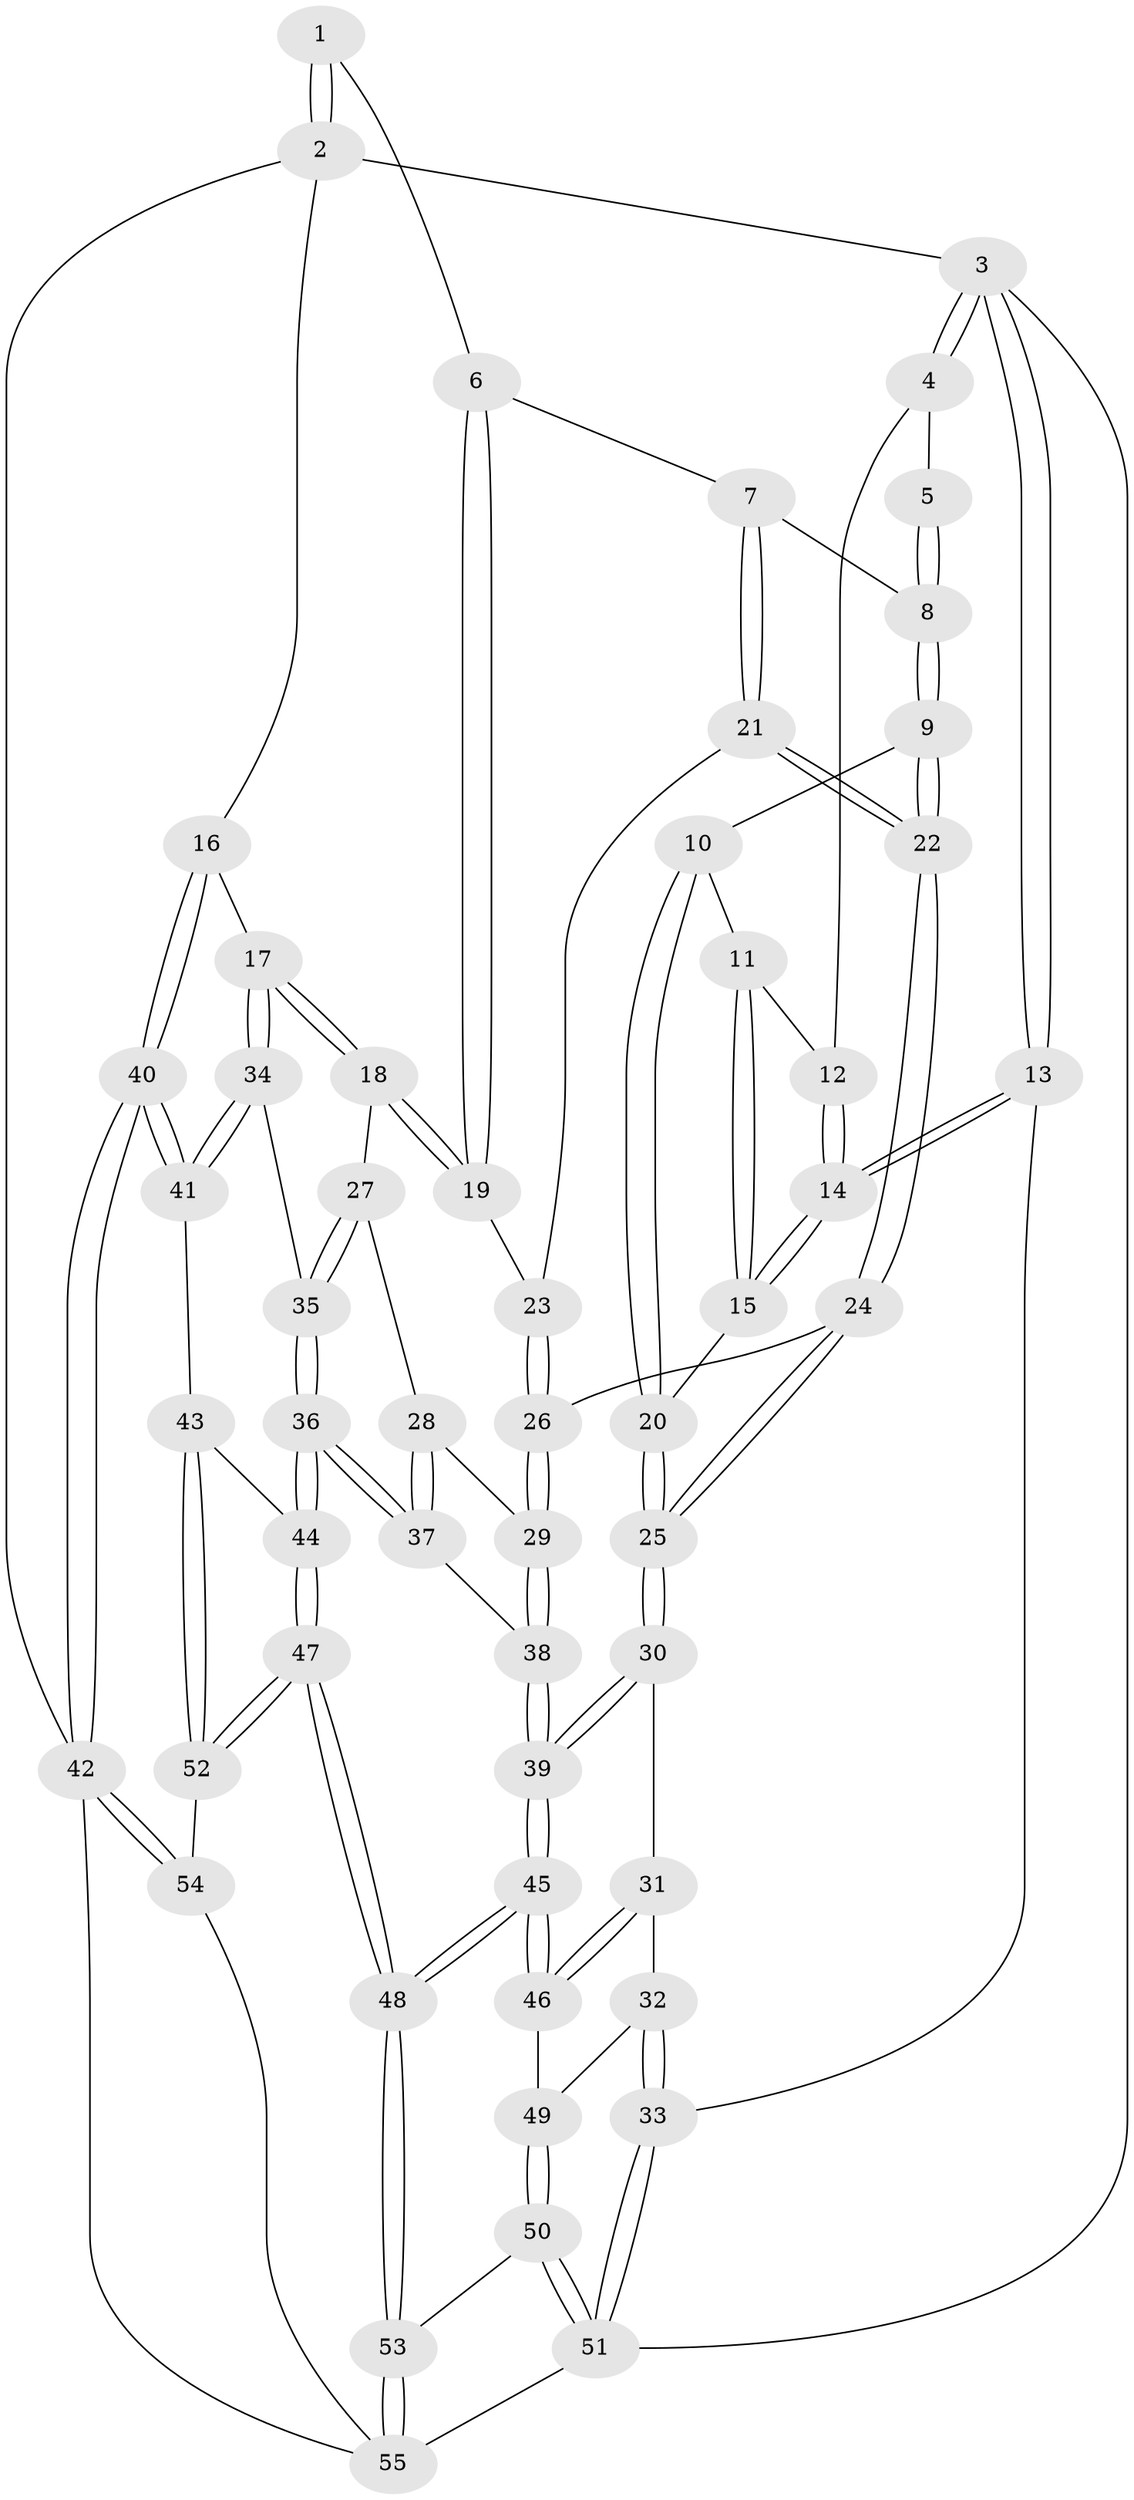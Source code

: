 // Generated by graph-tools (version 1.1) at 2025/16/03/09/25 04:16:47]
// undirected, 55 vertices, 134 edges
graph export_dot {
graph [start="1"]
  node [color=gray90,style=filled];
  1 [pos="+0.6382426526973545+0"];
  2 [pos="+1+0"];
  3 [pos="+0+0"];
  4 [pos="+0.2678561547378089+0"];
  5 [pos="+0.33579341789979217+0"];
  6 [pos="+0.5793709850961094+0.10648455520325892"];
  7 [pos="+0.476034544070663+0.12501840442039067"];
  8 [pos="+0.4382862275477409+0.07422915328715551"];
  9 [pos="+0.3421542753897224+0.15294032640764837"];
  10 [pos="+0.31334580867741646+0.1375895364867331"];
  11 [pos="+0.27397027359652937+0.017707869667281766"];
  12 [pos="+0.25647211099073747+0"];
  13 [pos="+0+0.30431565607151245"];
  14 [pos="+0.037208706628150776+0.2441829626783449"];
  15 [pos="+0.17163814934142377+0.24152514733655903"];
  16 [pos="+1+0"];
  17 [pos="+1+0"];
  18 [pos="+0.7987789976754855+0.20571782605967176"];
  19 [pos="+0.6477829190563865+0.19103506619842595"];
  20 [pos="+0.20494417748286378+0.24859079639087892"];
  21 [pos="+0.4594593173832735+0.18448493279343792"];
  22 [pos="+0.4213609173896951+0.26309262130361744"];
  23 [pos="+0.6327352695025994+0.20337351367270184"];
  24 [pos="+0.4207539398837256+0.28697995908985563"];
  25 [pos="+0.366537121695385+0.3563307093543759"];
  26 [pos="+0.5535997407728944+0.2889541511665377"];
  27 [pos="+0.7840705843568486+0.24206037041849285"];
  28 [pos="+0.7199724542206541+0.32944309269906336"];
  29 [pos="+0.6057187112975421+0.37105140918774515"];
  30 [pos="+0.36544774218465687+0.4364521452392225"];
  31 [pos="+0.34721215455706156+0.450969716922964"];
  32 [pos="+0.07566752211649859+0.5834848482076956"];
  33 [pos="+0+0.5667182488579523"];
  34 [pos="+0.8260752714767409+0.48734812720449705"];
  35 [pos="+0.8233530657569802+0.4871444169578297"];
  36 [pos="+0.7254285393750454+0.5192399284706039"];
  37 [pos="+0.7250824956705348+0.5190356514117541"];
  38 [pos="+0.5778219280432519+0.4973781120980906"];
  39 [pos="+0.5214478146459486+0.5231692621866225"];
  40 [pos="+1+0.6185657226547333"];
  41 [pos="+1+0.621992918462453"];
  42 [pos="+1+1"];
  43 [pos="+0.9647062508160965+0.6816175973611386"];
  44 [pos="+0.7365300853089422+0.5976526182693038"];
  45 [pos="+0.5149779836299085+0.8746091516958207"];
  46 [pos="+0.37145485783577836+0.7429097644926916"];
  47 [pos="+0.6577945439745199+0.8497412873351342"];
  48 [pos="+0.5343927081550172+0.9220060258757015"];
  49 [pos="+0.10343808705475402+0.6074677804948458"];
  50 [pos="+0.33225698754587335+1"];
  51 [pos="+0+1"];
  52 [pos="+0.7614618041676651+0.832796131288071"];
  53 [pos="+0.5047671633115604+1"];
  54 [pos="+0.8810102199298139+0.9016279313973254"];
  55 [pos="+0.8591573748275481+1"];
  1 -- 2;
  1 -- 2;
  1 -- 6;
  2 -- 3;
  2 -- 16;
  2 -- 42;
  3 -- 4;
  3 -- 4;
  3 -- 13;
  3 -- 13;
  3 -- 51;
  4 -- 5;
  4 -- 12;
  5 -- 8;
  5 -- 8;
  6 -- 7;
  6 -- 19;
  6 -- 19;
  7 -- 8;
  7 -- 21;
  7 -- 21;
  8 -- 9;
  8 -- 9;
  9 -- 10;
  9 -- 22;
  9 -- 22;
  10 -- 11;
  10 -- 20;
  10 -- 20;
  11 -- 12;
  11 -- 15;
  11 -- 15;
  12 -- 14;
  12 -- 14;
  13 -- 14;
  13 -- 14;
  13 -- 33;
  14 -- 15;
  14 -- 15;
  15 -- 20;
  16 -- 17;
  16 -- 40;
  16 -- 40;
  17 -- 18;
  17 -- 18;
  17 -- 34;
  17 -- 34;
  18 -- 19;
  18 -- 19;
  18 -- 27;
  19 -- 23;
  20 -- 25;
  20 -- 25;
  21 -- 22;
  21 -- 22;
  21 -- 23;
  22 -- 24;
  22 -- 24;
  23 -- 26;
  23 -- 26;
  24 -- 25;
  24 -- 25;
  24 -- 26;
  25 -- 30;
  25 -- 30;
  26 -- 29;
  26 -- 29;
  27 -- 28;
  27 -- 35;
  27 -- 35;
  28 -- 29;
  28 -- 37;
  28 -- 37;
  29 -- 38;
  29 -- 38;
  30 -- 31;
  30 -- 39;
  30 -- 39;
  31 -- 32;
  31 -- 46;
  31 -- 46;
  32 -- 33;
  32 -- 33;
  32 -- 49;
  33 -- 51;
  33 -- 51;
  34 -- 35;
  34 -- 41;
  34 -- 41;
  35 -- 36;
  35 -- 36;
  36 -- 37;
  36 -- 37;
  36 -- 44;
  36 -- 44;
  37 -- 38;
  38 -- 39;
  38 -- 39;
  39 -- 45;
  39 -- 45;
  40 -- 41;
  40 -- 41;
  40 -- 42;
  40 -- 42;
  41 -- 43;
  42 -- 54;
  42 -- 54;
  42 -- 55;
  43 -- 44;
  43 -- 52;
  43 -- 52;
  44 -- 47;
  44 -- 47;
  45 -- 46;
  45 -- 46;
  45 -- 48;
  45 -- 48;
  46 -- 49;
  47 -- 48;
  47 -- 48;
  47 -- 52;
  47 -- 52;
  48 -- 53;
  48 -- 53;
  49 -- 50;
  49 -- 50;
  50 -- 51;
  50 -- 51;
  50 -- 53;
  51 -- 55;
  52 -- 54;
  53 -- 55;
  53 -- 55;
  54 -- 55;
}
